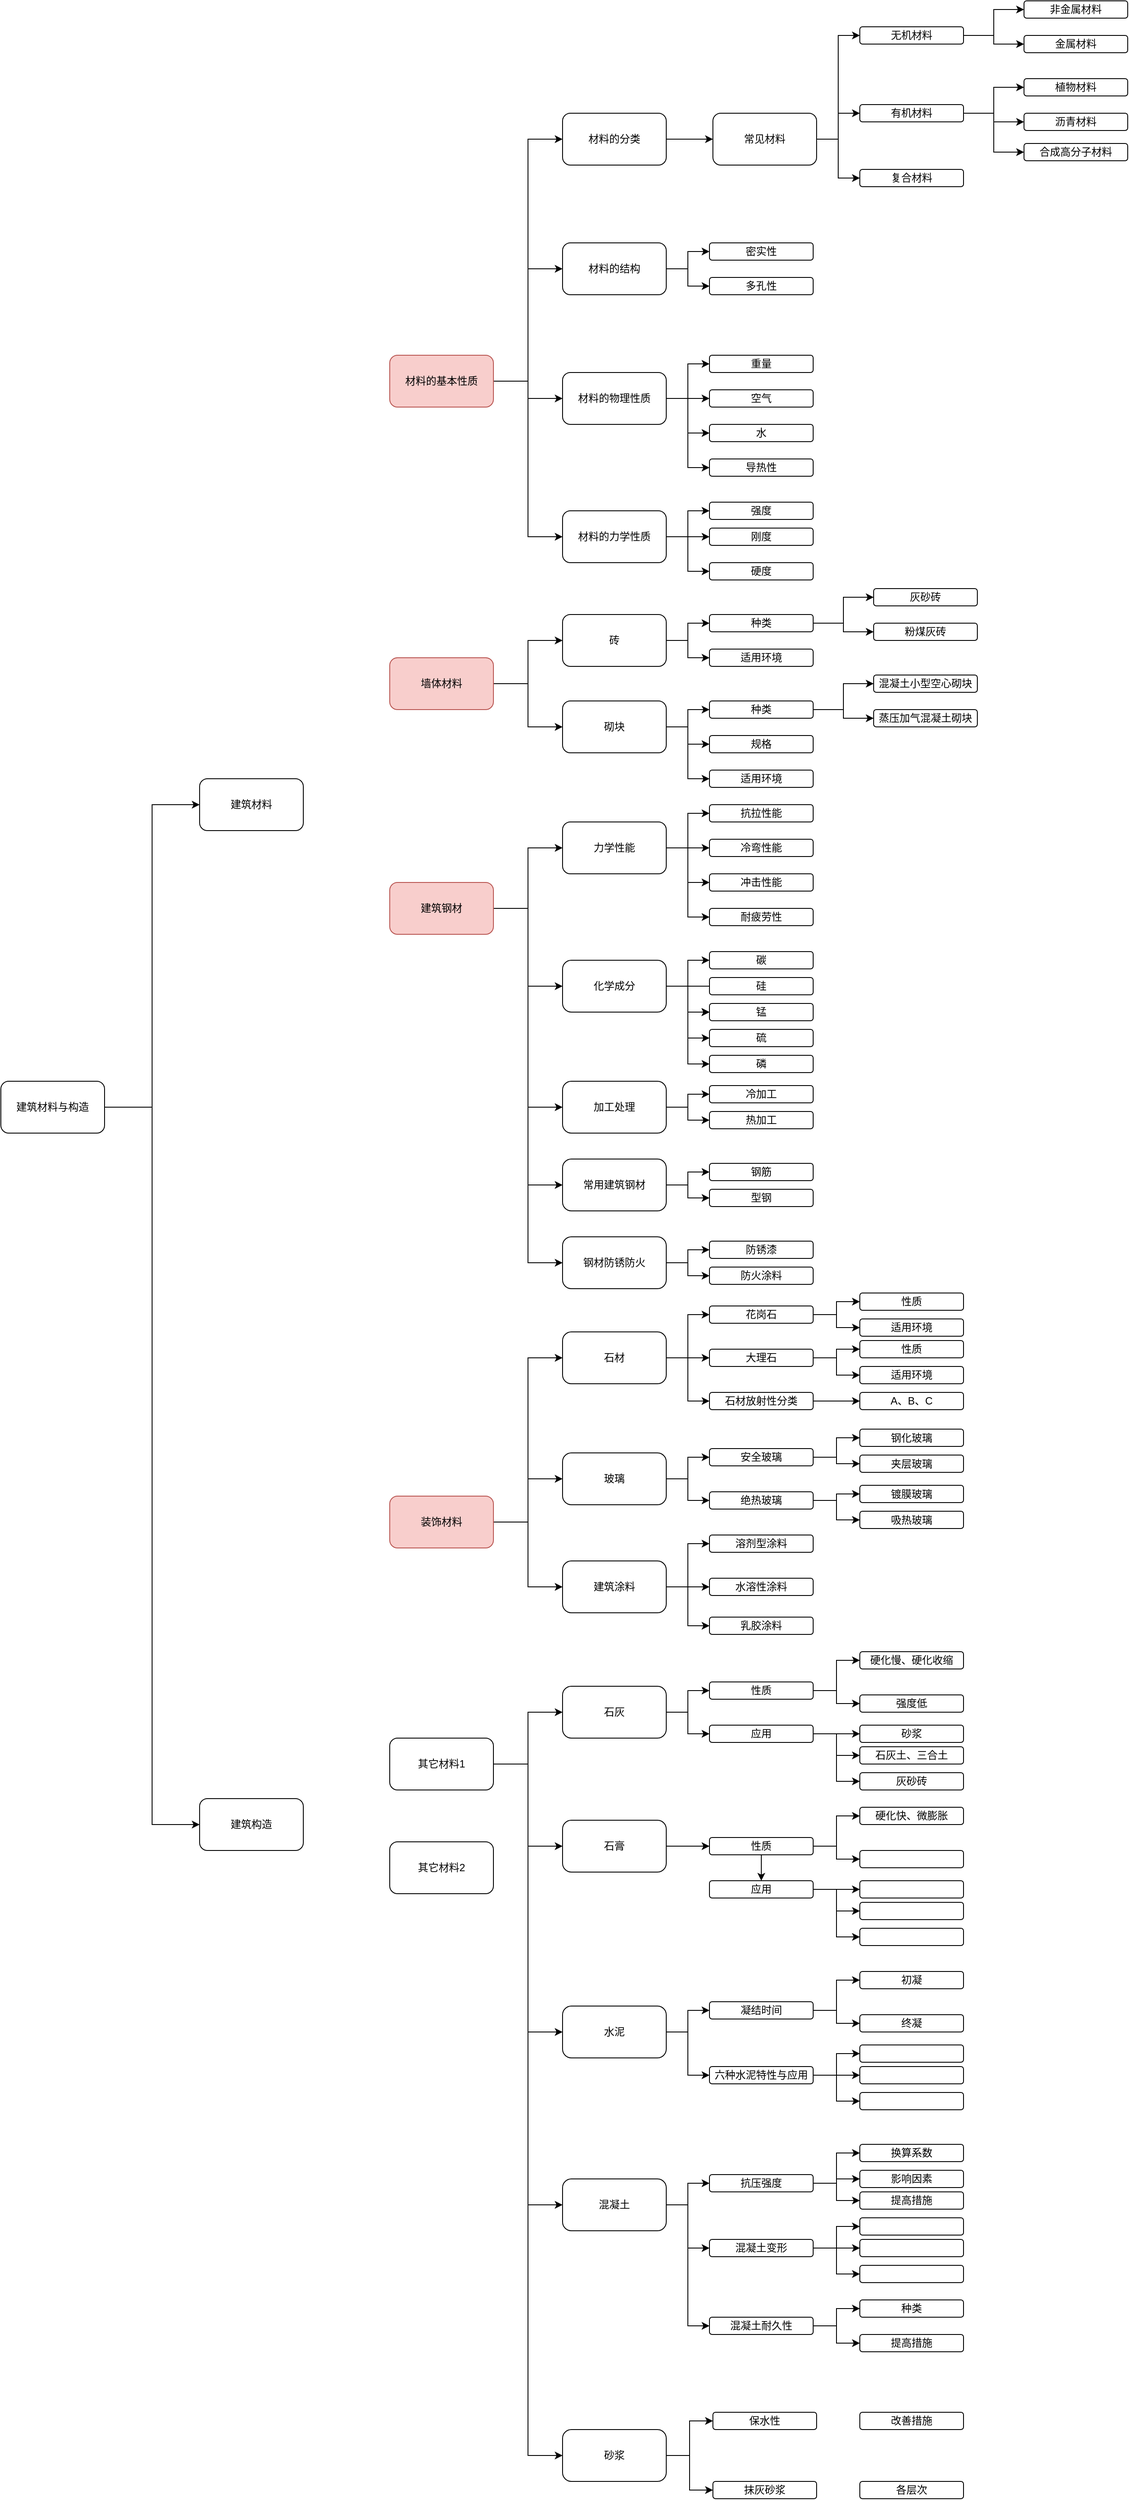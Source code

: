 <mxfile version="14.9.8" type="github">
  <diagram id="EYx7yRkDoNkbsDe8O6uX" name="Page-1">
    <mxGraphModel dx="1185" dy="1831" grid="1" gridSize="10" guides="1" tooltips="1" connect="1" arrows="1" fold="1" page="1" pageScale="1" pageWidth="827" pageHeight="1169" math="0" shadow="0">
      <root>
        <mxCell id="0" />
        <mxCell id="1" parent="0" />
        <mxCell id="9SA-EKRpE0z2929X97Th-5" style="edgeStyle=orthogonalEdgeStyle;rounded=0;orthogonalLoop=1;jettySize=auto;html=1;entryX=0;entryY=0.5;entryDx=0;entryDy=0;" edge="1" parent="1" source="9SA-EKRpE0z2929X97Th-1" target="9SA-EKRpE0z2929X97Th-3">
          <mxGeometry relative="1" as="geometry" />
        </mxCell>
        <mxCell id="9SA-EKRpE0z2929X97Th-6" style="edgeStyle=orthogonalEdgeStyle;rounded=0;orthogonalLoop=1;jettySize=auto;html=1;entryX=0;entryY=0.5;entryDx=0;entryDy=0;" edge="1" parent="1" source="9SA-EKRpE0z2929X97Th-1" target="9SA-EKRpE0z2929X97Th-4">
          <mxGeometry relative="1" as="geometry" />
        </mxCell>
        <mxCell id="9SA-EKRpE0z2929X97Th-1" value="建筑材料与构造" style="rounded=1;whiteSpace=wrap;html=1;" vertex="1" parent="1">
          <mxGeometry x="350" y="540" width="120" height="60" as="geometry" />
        </mxCell>
        <mxCell id="9SA-EKRpE0z2929X97Th-3" value="建筑材料" style="rounded=1;whiteSpace=wrap;html=1;" vertex="1" parent="1">
          <mxGeometry x="580" y="190" width="120" height="60" as="geometry" />
        </mxCell>
        <mxCell id="9SA-EKRpE0z2929X97Th-4" value="建筑构造" style="rounded=1;whiteSpace=wrap;html=1;" vertex="1" parent="1">
          <mxGeometry x="580" y="1370" width="120" height="60" as="geometry" />
        </mxCell>
        <mxCell id="9SA-EKRpE0z2929X97Th-23" style="edgeStyle=orthogonalEdgeStyle;rounded=0;orthogonalLoop=1;jettySize=auto;html=1;entryX=0;entryY=0.5;entryDx=0;entryDy=0;" edge="1" parent="1" source="9SA-EKRpE0z2929X97Th-13" target="9SA-EKRpE0z2929X97Th-19">
          <mxGeometry relative="1" as="geometry" />
        </mxCell>
        <mxCell id="9SA-EKRpE0z2929X97Th-24" style="edgeStyle=orthogonalEdgeStyle;rounded=0;orthogonalLoop=1;jettySize=auto;html=1;entryX=0;entryY=0.5;entryDx=0;entryDy=0;exitX=1;exitY=0.5;exitDx=0;exitDy=0;" edge="1" parent="1" source="9SA-EKRpE0z2929X97Th-13" target="9SA-EKRpE0z2929X97Th-20">
          <mxGeometry relative="1" as="geometry">
            <mxPoint x="920" y="-310" as="sourcePoint" />
          </mxGeometry>
        </mxCell>
        <mxCell id="9SA-EKRpE0z2929X97Th-25" style="edgeStyle=orthogonalEdgeStyle;rounded=0;orthogonalLoop=1;jettySize=auto;html=1;entryX=0;entryY=0.5;entryDx=0;entryDy=0;exitX=1;exitY=0.5;exitDx=0;exitDy=0;" edge="1" parent="1" source="9SA-EKRpE0z2929X97Th-13" target="9SA-EKRpE0z2929X97Th-21">
          <mxGeometry relative="1" as="geometry">
            <mxPoint x="920" y="-310" as="sourcePoint" />
          </mxGeometry>
        </mxCell>
        <mxCell id="9SA-EKRpE0z2929X97Th-26" style="edgeStyle=orthogonalEdgeStyle;rounded=0;orthogonalLoop=1;jettySize=auto;html=1;entryX=0;entryY=0.5;entryDx=0;entryDy=0;exitX=1;exitY=0.5;exitDx=0;exitDy=0;" edge="1" parent="1" source="9SA-EKRpE0z2929X97Th-13" target="9SA-EKRpE0z2929X97Th-22">
          <mxGeometry relative="1" as="geometry">
            <mxPoint x="920" y="-310" as="sourcePoint" />
          </mxGeometry>
        </mxCell>
        <mxCell id="9SA-EKRpE0z2929X97Th-13" value="材料的基本性质" style="rounded=1;whiteSpace=wrap;html=1;fillColor=#f8cecc;strokeColor=#b85450;" vertex="1" parent="1">
          <mxGeometry x="800" y="-300" width="120" height="60" as="geometry" />
        </mxCell>
        <mxCell id="9SA-EKRpE0z2929X97Th-66" style="edgeStyle=orthogonalEdgeStyle;rounded=0;orthogonalLoop=1;jettySize=auto;html=1;" edge="1" parent="1" source="9SA-EKRpE0z2929X97Th-14" target="9SA-EKRpE0z2929X97Th-65">
          <mxGeometry relative="1" as="geometry" />
        </mxCell>
        <mxCell id="9SA-EKRpE0z2929X97Th-68" style="edgeStyle=orthogonalEdgeStyle;rounded=0;orthogonalLoop=1;jettySize=auto;html=1;" edge="1" parent="1" source="9SA-EKRpE0z2929X97Th-14" target="9SA-EKRpE0z2929X97Th-67">
          <mxGeometry relative="1" as="geometry" />
        </mxCell>
        <mxCell id="9SA-EKRpE0z2929X97Th-14" value="墙体材料" style="rounded=1;whiteSpace=wrap;html=1;fillColor=#f8cecc;strokeColor=#b85450;" vertex="1" parent="1">
          <mxGeometry x="800" y="50" width="120" height="60" as="geometry" />
        </mxCell>
        <mxCell id="9SA-EKRpE0z2929X97Th-122" style="edgeStyle=orthogonalEdgeStyle;rounded=0;orthogonalLoop=1;jettySize=auto;html=1;entryX=0;entryY=0.5;entryDx=0;entryDy=0;" edge="1" parent="1" source="9SA-EKRpE0z2929X97Th-15" target="9SA-EKRpE0z2929X97Th-87">
          <mxGeometry relative="1" as="geometry" />
        </mxCell>
        <mxCell id="9SA-EKRpE0z2929X97Th-123" style="edgeStyle=orthogonalEdgeStyle;rounded=0;orthogonalLoop=1;jettySize=auto;html=1;entryX=0;entryY=0.5;entryDx=0;entryDy=0;" edge="1" parent="1" source="9SA-EKRpE0z2929X97Th-15" target="9SA-EKRpE0z2929X97Th-96">
          <mxGeometry relative="1" as="geometry" />
        </mxCell>
        <mxCell id="9SA-EKRpE0z2929X97Th-124" style="edgeStyle=orthogonalEdgeStyle;rounded=0;orthogonalLoop=1;jettySize=auto;html=1;entryX=0;entryY=0.5;entryDx=0;entryDy=0;" edge="1" parent="1" source="9SA-EKRpE0z2929X97Th-15" target="9SA-EKRpE0z2929X97Th-112">
          <mxGeometry relative="1" as="geometry" />
        </mxCell>
        <mxCell id="9SA-EKRpE0z2929X97Th-125" style="edgeStyle=orthogonalEdgeStyle;rounded=0;orthogonalLoop=1;jettySize=auto;html=1;entryX=0;entryY=0.5;entryDx=0;entryDy=0;" edge="1" parent="1" source="9SA-EKRpE0z2929X97Th-15" target="9SA-EKRpE0z2929X97Th-117">
          <mxGeometry relative="1" as="geometry" />
        </mxCell>
        <mxCell id="9SA-EKRpE0z2929X97Th-131" style="edgeStyle=orthogonalEdgeStyle;rounded=0;orthogonalLoop=1;jettySize=auto;html=1;entryX=0;entryY=0.5;entryDx=0;entryDy=0;" edge="1" parent="1" source="9SA-EKRpE0z2929X97Th-15" target="9SA-EKRpE0z2929X97Th-128">
          <mxGeometry relative="1" as="geometry" />
        </mxCell>
        <mxCell id="9SA-EKRpE0z2929X97Th-15" value="建筑钢材" style="rounded=1;whiteSpace=wrap;html=1;fillColor=#f8cecc;strokeColor=#b85450;" vertex="1" parent="1">
          <mxGeometry x="800" y="310" width="120" height="60" as="geometry" />
        </mxCell>
        <mxCell id="9SA-EKRpE0z2929X97Th-151" style="edgeStyle=orthogonalEdgeStyle;rounded=0;orthogonalLoop=1;jettySize=auto;html=1;entryX=0;entryY=0.5;entryDx=0;entryDy=0;" edge="1" parent="1" source="9SA-EKRpE0z2929X97Th-16" target="9SA-EKRpE0z2929X97Th-132">
          <mxGeometry relative="1" as="geometry" />
        </mxCell>
        <mxCell id="9SA-EKRpE0z2929X97Th-165" style="edgeStyle=orthogonalEdgeStyle;rounded=0;orthogonalLoop=1;jettySize=auto;html=1;entryX=0;entryY=0.5;entryDx=0;entryDy=0;" edge="1" parent="1" source="9SA-EKRpE0z2929X97Th-16" target="9SA-EKRpE0z2929X97Th-133">
          <mxGeometry relative="1" as="geometry" />
        </mxCell>
        <mxCell id="9SA-EKRpE0z2929X97Th-170" style="edgeStyle=orthogonalEdgeStyle;rounded=0;orthogonalLoop=1;jettySize=auto;html=1;entryX=0;entryY=0.5;entryDx=0;entryDy=0;" edge="1" parent="1" source="9SA-EKRpE0z2929X97Th-16" target="9SA-EKRpE0z2929X97Th-166">
          <mxGeometry relative="1" as="geometry" />
        </mxCell>
        <mxCell id="9SA-EKRpE0z2929X97Th-16" value="装饰材料" style="rounded=1;whiteSpace=wrap;html=1;fillColor=#f8cecc;strokeColor=#b85450;" vertex="1" parent="1">
          <mxGeometry x="800" y="1020" width="120" height="60" as="geometry" />
        </mxCell>
        <mxCell id="9SA-EKRpE0z2929X97Th-246" value="" style="edgeStyle=orthogonalEdgeStyle;rounded=0;orthogonalLoop=1;jettySize=auto;html=1;" edge="1" parent="1" source="9SA-EKRpE0z2929X97Th-17" target="9SA-EKRpE0z2929X97Th-174">
          <mxGeometry relative="1" as="geometry" />
        </mxCell>
        <mxCell id="9SA-EKRpE0z2929X97Th-247" value="" style="edgeStyle=orthogonalEdgeStyle;rounded=0;orthogonalLoop=1;jettySize=auto;html=1;entryX=0;entryY=0.5;entryDx=0;entryDy=0;" edge="1" parent="1" source="9SA-EKRpE0z2929X97Th-17" target="9SA-EKRpE0z2929X97Th-175">
          <mxGeometry relative="1" as="geometry" />
        </mxCell>
        <mxCell id="9SA-EKRpE0z2929X97Th-248" style="edgeStyle=orthogonalEdgeStyle;rounded=0;orthogonalLoop=1;jettySize=auto;html=1;entryX=0;entryY=0.5;entryDx=0;entryDy=0;" edge="1" parent="1" source="9SA-EKRpE0z2929X97Th-17" target="9SA-EKRpE0z2929X97Th-208">
          <mxGeometry relative="1" as="geometry" />
        </mxCell>
        <mxCell id="9SA-EKRpE0z2929X97Th-249" style="edgeStyle=orthogonalEdgeStyle;rounded=0;orthogonalLoop=1;jettySize=auto;html=1;entryX=0;entryY=0.5;entryDx=0;entryDy=0;" edge="1" parent="1" source="9SA-EKRpE0z2929X97Th-17" target="9SA-EKRpE0z2929X97Th-223">
          <mxGeometry relative="1" as="geometry" />
        </mxCell>
        <mxCell id="9SA-EKRpE0z2929X97Th-257" style="edgeStyle=orthogonalEdgeStyle;rounded=0;orthogonalLoop=1;jettySize=auto;html=1;entryX=0;entryY=0.5;entryDx=0;entryDy=0;" edge="1" parent="1" source="9SA-EKRpE0z2929X97Th-17" target="9SA-EKRpE0z2929X97Th-250">
          <mxGeometry relative="1" as="geometry" />
        </mxCell>
        <mxCell id="9SA-EKRpE0z2929X97Th-17" value="其它材料1" style="rounded=1;whiteSpace=wrap;html=1;" vertex="1" parent="1">
          <mxGeometry x="800" y="1300" width="120" height="60" as="geometry" />
        </mxCell>
        <mxCell id="9SA-EKRpE0z2929X97Th-18" value="其它材料2" style="rounded=1;whiteSpace=wrap;html=1;" vertex="1" parent="1">
          <mxGeometry x="800" y="1420" width="120" height="60" as="geometry" />
        </mxCell>
        <mxCell id="9SA-EKRpE0z2929X97Th-28" style="edgeStyle=orthogonalEdgeStyle;rounded=0;orthogonalLoop=1;jettySize=auto;html=1;" edge="1" parent="1" source="9SA-EKRpE0z2929X97Th-19" target="9SA-EKRpE0z2929X97Th-27">
          <mxGeometry relative="1" as="geometry" />
        </mxCell>
        <mxCell id="9SA-EKRpE0z2929X97Th-19" value="材料的分类" style="rounded=1;whiteSpace=wrap;html=1;" vertex="1" parent="1">
          <mxGeometry x="1000" y="-580" width="120" height="60" as="geometry" />
        </mxCell>
        <mxCell id="9SA-EKRpE0z2929X97Th-31" style="edgeStyle=orthogonalEdgeStyle;rounded=0;orthogonalLoop=1;jettySize=auto;html=1;entryX=0;entryY=0.5;entryDx=0;entryDy=0;" edge="1" parent="1" source="9SA-EKRpE0z2929X97Th-20" target="9SA-EKRpE0z2929X97Th-29">
          <mxGeometry relative="1" as="geometry" />
        </mxCell>
        <mxCell id="9SA-EKRpE0z2929X97Th-32" style="edgeStyle=orthogonalEdgeStyle;rounded=0;orthogonalLoop=1;jettySize=auto;html=1;entryX=0;entryY=0.5;entryDx=0;entryDy=0;" edge="1" parent="1" source="9SA-EKRpE0z2929X97Th-20" target="9SA-EKRpE0z2929X97Th-30">
          <mxGeometry relative="1" as="geometry" />
        </mxCell>
        <mxCell id="9SA-EKRpE0z2929X97Th-20" value="材料的结构" style="rounded=1;whiteSpace=wrap;html=1;" vertex="1" parent="1">
          <mxGeometry x="1000" y="-430" width="120" height="60" as="geometry" />
        </mxCell>
        <mxCell id="9SA-EKRpE0z2929X97Th-37" style="edgeStyle=orthogonalEdgeStyle;rounded=0;orthogonalLoop=1;jettySize=auto;html=1;entryX=0;entryY=0.5;entryDx=0;entryDy=0;" edge="1" parent="1" source="9SA-EKRpE0z2929X97Th-21" target="9SA-EKRpE0z2929X97Th-33">
          <mxGeometry relative="1" as="geometry" />
        </mxCell>
        <mxCell id="9SA-EKRpE0z2929X97Th-38" style="edgeStyle=orthogonalEdgeStyle;rounded=0;orthogonalLoop=1;jettySize=auto;html=1;entryX=0;entryY=0.5;entryDx=0;entryDy=0;" edge="1" parent="1" source="9SA-EKRpE0z2929X97Th-21" target="9SA-EKRpE0z2929X97Th-34">
          <mxGeometry relative="1" as="geometry" />
        </mxCell>
        <mxCell id="9SA-EKRpE0z2929X97Th-39" style="edgeStyle=orthogonalEdgeStyle;rounded=0;orthogonalLoop=1;jettySize=auto;html=1;entryX=0;entryY=0.5;entryDx=0;entryDy=0;" edge="1" parent="1" source="9SA-EKRpE0z2929X97Th-21" target="9SA-EKRpE0z2929X97Th-35">
          <mxGeometry relative="1" as="geometry" />
        </mxCell>
        <mxCell id="9SA-EKRpE0z2929X97Th-40" style="edgeStyle=orthogonalEdgeStyle;rounded=0;orthogonalLoop=1;jettySize=auto;html=1;entryX=0;entryY=0.5;entryDx=0;entryDy=0;" edge="1" parent="1" source="9SA-EKRpE0z2929X97Th-21" target="9SA-EKRpE0z2929X97Th-36">
          <mxGeometry relative="1" as="geometry" />
        </mxCell>
        <mxCell id="9SA-EKRpE0z2929X97Th-21" value="材料的物理性质" style="rounded=1;whiteSpace=wrap;html=1;" vertex="1" parent="1">
          <mxGeometry x="1000" y="-280" width="120" height="60" as="geometry" />
        </mxCell>
        <mxCell id="9SA-EKRpE0z2929X97Th-44" style="edgeStyle=orthogonalEdgeStyle;rounded=0;orthogonalLoop=1;jettySize=auto;html=1;entryX=0;entryY=0.5;entryDx=0;entryDy=0;" edge="1" parent="1" source="9SA-EKRpE0z2929X97Th-22" target="9SA-EKRpE0z2929X97Th-41">
          <mxGeometry relative="1" as="geometry" />
        </mxCell>
        <mxCell id="9SA-EKRpE0z2929X97Th-45" style="edgeStyle=orthogonalEdgeStyle;rounded=0;orthogonalLoop=1;jettySize=auto;html=1;" edge="1" parent="1" source="9SA-EKRpE0z2929X97Th-22" target="9SA-EKRpE0z2929X97Th-42">
          <mxGeometry relative="1" as="geometry" />
        </mxCell>
        <mxCell id="9SA-EKRpE0z2929X97Th-46" style="edgeStyle=orthogonalEdgeStyle;rounded=0;orthogonalLoop=1;jettySize=auto;html=1;" edge="1" parent="1" source="9SA-EKRpE0z2929X97Th-22" target="9SA-EKRpE0z2929X97Th-43">
          <mxGeometry relative="1" as="geometry" />
        </mxCell>
        <mxCell id="9SA-EKRpE0z2929X97Th-22" value="材料的力学性质" style="rounded=1;whiteSpace=wrap;html=1;" vertex="1" parent="1">
          <mxGeometry x="1000" y="-120" width="120" height="60" as="geometry" />
        </mxCell>
        <mxCell id="9SA-EKRpE0z2929X97Th-50" style="edgeStyle=orthogonalEdgeStyle;rounded=0;orthogonalLoop=1;jettySize=auto;html=1;entryX=0;entryY=0.5;entryDx=0;entryDy=0;" edge="1" parent="1" source="9SA-EKRpE0z2929X97Th-27" target="9SA-EKRpE0z2929X97Th-47">
          <mxGeometry relative="1" as="geometry" />
        </mxCell>
        <mxCell id="9SA-EKRpE0z2929X97Th-51" style="edgeStyle=orthogonalEdgeStyle;rounded=0;orthogonalLoop=1;jettySize=auto;html=1;" edge="1" parent="1" source="9SA-EKRpE0z2929X97Th-27" target="9SA-EKRpE0z2929X97Th-48">
          <mxGeometry relative="1" as="geometry" />
        </mxCell>
        <mxCell id="9SA-EKRpE0z2929X97Th-52" style="edgeStyle=orthogonalEdgeStyle;rounded=0;orthogonalLoop=1;jettySize=auto;html=1;entryX=0;entryY=0.5;entryDx=0;entryDy=0;" edge="1" parent="1" source="9SA-EKRpE0z2929X97Th-27" target="9SA-EKRpE0z2929X97Th-49">
          <mxGeometry relative="1" as="geometry" />
        </mxCell>
        <mxCell id="9SA-EKRpE0z2929X97Th-27" value="常见材料" style="rounded=1;whiteSpace=wrap;html=1;" vertex="1" parent="1">
          <mxGeometry x="1174" y="-580" width="120" height="60" as="geometry" />
        </mxCell>
        <mxCell id="9SA-EKRpE0z2929X97Th-29" value="密实性" style="rounded=1;whiteSpace=wrap;html=1;" vertex="1" parent="1">
          <mxGeometry x="1170" y="-430" width="120" height="20" as="geometry" />
        </mxCell>
        <mxCell id="9SA-EKRpE0z2929X97Th-30" value="多孔性" style="rounded=1;whiteSpace=wrap;html=1;" vertex="1" parent="1">
          <mxGeometry x="1170" y="-390" width="120" height="20" as="geometry" />
        </mxCell>
        <mxCell id="9SA-EKRpE0z2929X97Th-33" value="重量" style="rounded=1;whiteSpace=wrap;html=1;" vertex="1" parent="1">
          <mxGeometry x="1170" y="-300" width="120" height="20" as="geometry" />
        </mxCell>
        <mxCell id="9SA-EKRpE0z2929X97Th-34" value="空气" style="rounded=1;whiteSpace=wrap;html=1;" vertex="1" parent="1">
          <mxGeometry x="1170" y="-260" width="120" height="20" as="geometry" />
        </mxCell>
        <mxCell id="9SA-EKRpE0z2929X97Th-35" value="水" style="rounded=1;whiteSpace=wrap;html=1;" vertex="1" parent="1">
          <mxGeometry x="1170" y="-220" width="120" height="20" as="geometry" />
        </mxCell>
        <mxCell id="9SA-EKRpE0z2929X97Th-36" value="导热性" style="rounded=1;whiteSpace=wrap;html=1;" vertex="1" parent="1">
          <mxGeometry x="1170" y="-180" width="120" height="20" as="geometry" />
        </mxCell>
        <mxCell id="9SA-EKRpE0z2929X97Th-41" value="强度" style="rounded=1;whiteSpace=wrap;html=1;" vertex="1" parent="1">
          <mxGeometry x="1170" y="-130" width="120" height="20" as="geometry" />
        </mxCell>
        <mxCell id="9SA-EKRpE0z2929X97Th-42" value="刚度" style="rounded=1;whiteSpace=wrap;html=1;" vertex="1" parent="1">
          <mxGeometry x="1170" y="-100" width="120" height="20" as="geometry" />
        </mxCell>
        <mxCell id="9SA-EKRpE0z2929X97Th-43" value="硬度" style="rounded=1;whiteSpace=wrap;html=1;" vertex="1" parent="1">
          <mxGeometry x="1170" y="-60" width="120" height="20" as="geometry" />
        </mxCell>
        <mxCell id="9SA-EKRpE0z2929X97Th-60" style="edgeStyle=orthogonalEdgeStyle;rounded=0;orthogonalLoop=1;jettySize=auto;html=1;entryX=0;entryY=0.5;entryDx=0;entryDy=0;" edge="1" parent="1" source="9SA-EKRpE0z2929X97Th-47" target="9SA-EKRpE0z2929X97Th-53">
          <mxGeometry relative="1" as="geometry" />
        </mxCell>
        <mxCell id="9SA-EKRpE0z2929X97Th-61" style="edgeStyle=orthogonalEdgeStyle;rounded=0;orthogonalLoop=1;jettySize=auto;html=1;" edge="1" parent="1" source="9SA-EKRpE0z2929X97Th-47" target="9SA-EKRpE0z2929X97Th-54">
          <mxGeometry relative="1" as="geometry" />
        </mxCell>
        <mxCell id="9SA-EKRpE0z2929X97Th-47" value="无机材料" style="rounded=1;whiteSpace=wrap;html=1;" vertex="1" parent="1">
          <mxGeometry x="1344" y="-680" width="120" height="20" as="geometry" />
        </mxCell>
        <mxCell id="9SA-EKRpE0z2929X97Th-62" style="edgeStyle=orthogonalEdgeStyle;rounded=0;orthogonalLoop=1;jettySize=auto;html=1;entryX=0;entryY=0.5;entryDx=0;entryDy=0;" edge="1" parent="1" source="9SA-EKRpE0z2929X97Th-48" target="9SA-EKRpE0z2929X97Th-56">
          <mxGeometry relative="1" as="geometry" />
        </mxCell>
        <mxCell id="9SA-EKRpE0z2929X97Th-63" style="edgeStyle=orthogonalEdgeStyle;rounded=0;orthogonalLoop=1;jettySize=auto;html=1;" edge="1" parent="1" source="9SA-EKRpE0z2929X97Th-48" target="9SA-EKRpE0z2929X97Th-57">
          <mxGeometry relative="1" as="geometry" />
        </mxCell>
        <mxCell id="9SA-EKRpE0z2929X97Th-64" style="edgeStyle=orthogonalEdgeStyle;rounded=0;orthogonalLoop=1;jettySize=auto;html=1;entryX=0;entryY=0.5;entryDx=0;entryDy=0;" edge="1" parent="1" source="9SA-EKRpE0z2929X97Th-48" target="9SA-EKRpE0z2929X97Th-58">
          <mxGeometry relative="1" as="geometry" />
        </mxCell>
        <mxCell id="9SA-EKRpE0z2929X97Th-48" value="有机材料" style="rounded=1;whiteSpace=wrap;html=1;" vertex="1" parent="1">
          <mxGeometry x="1344" y="-590" width="120" height="20" as="geometry" />
        </mxCell>
        <mxCell id="9SA-EKRpE0z2929X97Th-49" value="复合材料" style="rounded=1;whiteSpace=wrap;html=1;" vertex="1" parent="1">
          <mxGeometry x="1344" y="-515" width="120" height="20" as="geometry" />
        </mxCell>
        <mxCell id="9SA-EKRpE0z2929X97Th-53" value="非金属材料" style="rounded=1;whiteSpace=wrap;html=1;" vertex="1" parent="1">
          <mxGeometry x="1534" y="-710" width="120" height="20" as="geometry" />
        </mxCell>
        <mxCell id="9SA-EKRpE0z2929X97Th-54" value="金属材料" style="rounded=1;whiteSpace=wrap;html=1;" vertex="1" parent="1">
          <mxGeometry x="1534" y="-670" width="120" height="20" as="geometry" />
        </mxCell>
        <mxCell id="9SA-EKRpE0z2929X97Th-56" value="植物材料" style="rounded=1;whiteSpace=wrap;html=1;" vertex="1" parent="1">
          <mxGeometry x="1534" y="-620" width="120" height="20" as="geometry" />
        </mxCell>
        <mxCell id="9SA-EKRpE0z2929X97Th-57" value="沥青材料" style="rounded=1;whiteSpace=wrap;html=1;" vertex="1" parent="1">
          <mxGeometry x="1534" y="-580" width="120" height="20" as="geometry" />
        </mxCell>
        <mxCell id="9SA-EKRpE0z2929X97Th-58" value="合成高分子材料" style="rounded=1;whiteSpace=wrap;html=1;" vertex="1" parent="1">
          <mxGeometry x="1534" y="-545" width="120" height="20" as="geometry" />
        </mxCell>
        <mxCell id="9SA-EKRpE0z2929X97Th-71" style="edgeStyle=orthogonalEdgeStyle;rounded=0;orthogonalLoop=1;jettySize=auto;html=1;entryX=0;entryY=0.5;entryDx=0;entryDy=0;" edge="1" parent="1" source="9SA-EKRpE0z2929X97Th-65" target="9SA-EKRpE0z2929X97Th-69">
          <mxGeometry relative="1" as="geometry" />
        </mxCell>
        <mxCell id="9SA-EKRpE0z2929X97Th-72" style="edgeStyle=orthogonalEdgeStyle;rounded=0;orthogonalLoop=1;jettySize=auto;html=1;" edge="1" parent="1" source="9SA-EKRpE0z2929X97Th-65" target="9SA-EKRpE0z2929X97Th-70">
          <mxGeometry relative="1" as="geometry" />
        </mxCell>
        <mxCell id="9SA-EKRpE0z2929X97Th-65" value="砖" style="rounded=1;whiteSpace=wrap;html=1;" vertex="1" parent="1">
          <mxGeometry x="1000" width="120" height="60" as="geometry" />
        </mxCell>
        <mxCell id="9SA-EKRpE0z2929X97Th-78" style="edgeStyle=orthogonalEdgeStyle;rounded=0;orthogonalLoop=1;jettySize=auto;html=1;entryX=0;entryY=0.5;entryDx=0;entryDy=0;" edge="1" parent="1" source="9SA-EKRpE0z2929X97Th-67" target="9SA-EKRpE0z2929X97Th-77">
          <mxGeometry relative="1" as="geometry" />
        </mxCell>
        <mxCell id="9SA-EKRpE0z2929X97Th-81" style="edgeStyle=orthogonalEdgeStyle;rounded=0;orthogonalLoop=1;jettySize=auto;html=1;" edge="1" parent="1" source="9SA-EKRpE0z2929X97Th-67" target="9SA-EKRpE0z2929X97Th-79">
          <mxGeometry relative="1" as="geometry" />
        </mxCell>
        <mxCell id="9SA-EKRpE0z2929X97Th-82" style="edgeStyle=orthogonalEdgeStyle;rounded=0;orthogonalLoop=1;jettySize=auto;html=1;entryX=0;entryY=0.5;entryDx=0;entryDy=0;" edge="1" parent="1" source="9SA-EKRpE0z2929X97Th-67" target="9SA-EKRpE0z2929X97Th-80">
          <mxGeometry relative="1" as="geometry" />
        </mxCell>
        <mxCell id="9SA-EKRpE0z2929X97Th-67" value="砌块" style="rounded=1;whiteSpace=wrap;html=1;" vertex="1" parent="1">
          <mxGeometry x="1000" y="100" width="120" height="60" as="geometry" />
        </mxCell>
        <mxCell id="9SA-EKRpE0z2929X97Th-74" style="edgeStyle=orthogonalEdgeStyle;rounded=0;orthogonalLoop=1;jettySize=auto;html=1;entryX=0;entryY=0.5;entryDx=0;entryDy=0;" edge="1" parent="1" source="9SA-EKRpE0z2929X97Th-69" target="9SA-EKRpE0z2929X97Th-73">
          <mxGeometry relative="1" as="geometry" />
        </mxCell>
        <mxCell id="9SA-EKRpE0z2929X97Th-76" style="edgeStyle=orthogonalEdgeStyle;rounded=0;orthogonalLoop=1;jettySize=auto;html=1;entryX=0;entryY=0.5;entryDx=0;entryDy=0;" edge="1" parent="1" source="9SA-EKRpE0z2929X97Th-69" target="9SA-EKRpE0z2929X97Th-75">
          <mxGeometry relative="1" as="geometry" />
        </mxCell>
        <mxCell id="9SA-EKRpE0z2929X97Th-69" value="种类" style="rounded=1;whiteSpace=wrap;html=1;" vertex="1" parent="1">
          <mxGeometry x="1170" width="120" height="20" as="geometry" />
        </mxCell>
        <mxCell id="9SA-EKRpE0z2929X97Th-70" value="适用环境" style="rounded=1;whiteSpace=wrap;html=1;" vertex="1" parent="1">
          <mxGeometry x="1170" y="40" width="120" height="20" as="geometry" />
        </mxCell>
        <mxCell id="9SA-EKRpE0z2929X97Th-73" value="灰砂砖" style="rounded=1;whiteSpace=wrap;html=1;" vertex="1" parent="1">
          <mxGeometry x="1360" y="-30" width="120" height="20" as="geometry" />
        </mxCell>
        <mxCell id="9SA-EKRpE0z2929X97Th-75" value="粉煤灰砖" style="rounded=1;whiteSpace=wrap;html=1;" vertex="1" parent="1">
          <mxGeometry x="1360" y="10" width="120" height="20" as="geometry" />
        </mxCell>
        <mxCell id="9SA-EKRpE0z2929X97Th-85" style="edgeStyle=orthogonalEdgeStyle;rounded=0;orthogonalLoop=1;jettySize=auto;html=1;entryX=0;entryY=0.5;entryDx=0;entryDy=0;" edge="1" parent="1" source="9SA-EKRpE0z2929X97Th-77" target="9SA-EKRpE0z2929X97Th-83">
          <mxGeometry relative="1" as="geometry" />
        </mxCell>
        <mxCell id="9SA-EKRpE0z2929X97Th-86" style="edgeStyle=orthogonalEdgeStyle;rounded=0;orthogonalLoop=1;jettySize=auto;html=1;" edge="1" parent="1" source="9SA-EKRpE0z2929X97Th-77" target="9SA-EKRpE0z2929X97Th-84">
          <mxGeometry relative="1" as="geometry" />
        </mxCell>
        <mxCell id="9SA-EKRpE0z2929X97Th-77" value="种类" style="rounded=1;whiteSpace=wrap;html=1;" vertex="1" parent="1">
          <mxGeometry x="1170" y="100" width="120" height="20" as="geometry" />
        </mxCell>
        <mxCell id="9SA-EKRpE0z2929X97Th-79" value="规格" style="rounded=1;whiteSpace=wrap;html=1;" vertex="1" parent="1">
          <mxGeometry x="1170" y="140" width="120" height="20" as="geometry" />
        </mxCell>
        <mxCell id="9SA-EKRpE0z2929X97Th-80" value="适用环境" style="rounded=1;whiteSpace=wrap;html=1;" vertex="1" parent="1">
          <mxGeometry x="1170" y="180" width="120" height="20" as="geometry" />
        </mxCell>
        <mxCell id="9SA-EKRpE0z2929X97Th-83" value="混凝土小型空心砌块" style="rounded=1;whiteSpace=wrap;html=1;" vertex="1" parent="1">
          <mxGeometry x="1360" y="70" width="120" height="20" as="geometry" />
        </mxCell>
        <mxCell id="9SA-EKRpE0z2929X97Th-84" value="蒸压加气混凝土砌块" style="rounded=1;whiteSpace=wrap;html=1;" vertex="1" parent="1">
          <mxGeometry x="1360" y="110" width="120" height="20" as="geometry" />
        </mxCell>
        <mxCell id="9SA-EKRpE0z2929X97Th-92" style="edgeStyle=orthogonalEdgeStyle;rounded=0;orthogonalLoop=1;jettySize=auto;html=1;" edge="1" parent="1" source="9SA-EKRpE0z2929X97Th-87" target="9SA-EKRpE0z2929X97Th-88">
          <mxGeometry relative="1" as="geometry" />
        </mxCell>
        <mxCell id="9SA-EKRpE0z2929X97Th-93" style="edgeStyle=orthogonalEdgeStyle;rounded=0;orthogonalLoop=1;jettySize=auto;html=1;entryX=0;entryY=0.5;entryDx=0;entryDy=0;" edge="1" parent="1" source="9SA-EKRpE0z2929X97Th-87" target="9SA-EKRpE0z2929X97Th-89">
          <mxGeometry relative="1" as="geometry" />
        </mxCell>
        <mxCell id="9SA-EKRpE0z2929X97Th-94" style="edgeStyle=orthogonalEdgeStyle;rounded=0;orthogonalLoop=1;jettySize=auto;html=1;entryX=0;entryY=0.5;entryDx=0;entryDy=0;" edge="1" parent="1" source="9SA-EKRpE0z2929X97Th-87" target="9SA-EKRpE0z2929X97Th-90">
          <mxGeometry relative="1" as="geometry" />
        </mxCell>
        <mxCell id="9SA-EKRpE0z2929X97Th-95" style="edgeStyle=orthogonalEdgeStyle;rounded=0;orthogonalLoop=1;jettySize=auto;html=1;entryX=0;entryY=0.5;entryDx=0;entryDy=0;" edge="1" parent="1" source="9SA-EKRpE0z2929X97Th-87" target="9SA-EKRpE0z2929X97Th-91">
          <mxGeometry relative="1" as="geometry" />
        </mxCell>
        <mxCell id="9SA-EKRpE0z2929X97Th-87" value="力学性能" style="rounded=1;whiteSpace=wrap;html=1;" vertex="1" parent="1">
          <mxGeometry x="1000" y="240" width="120" height="60" as="geometry" />
        </mxCell>
        <mxCell id="9SA-EKRpE0z2929X97Th-88" value="抗拉性能" style="rounded=1;whiteSpace=wrap;html=1;" vertex="1" parent="1">
          <mxGeometry x="1170" y="220" width="120" height="20" as="geometry" />
        </mxCell>
        <mxCell id="9SA-EKRpE0z2929X97Th-89" value="冷弯性能" style="rounded=1;whiteSpace=wrap;html=1;" vertex="1" parent="1">
          <mxGeometry x="1170" y="260" width="120" height="20" as="geometry" />
        </mxCell>
        <mxCell id="9SA-EKRpE0z2929X97Th-90" value="冲击性能" style="rounded=1;whiteSpace=wrap;html=1;" vertex="1" parent="1">
          <mxGeometry x="1170" y="300" width="120" height="20" as="geometry" />
        </mxCell>
        <mxCell id="9SA-EKRpE0z2929X97Th-91" value="耐疲劳性" style="rounded=1;whiteSpace=wrap;html=1;" vertex="1" parent="1">
          <mxGeometry x="1170" y="340" width="120" height="20" as="geometry" />
        </mxCell>
        <mxCell id="9SA-EKRpE0z2929X97Th-102" value="" style="edgeStyle=orthogonalEdgeStyle;rounded=0;orthogonalLoop=1;jettySize=auto;html=1;" edge="1" parent="1" source="9SA-EKRpE0z2929X97Th-96" target="9SA-EKRpE0z2929X97Th-99">
          <mxGeometry relative="1" as="geometry" />
        </mxCell>
        <mxCell id="9SA-EKRpE0z2929X97Th-103" style="edgeStyle=orthogonalEdgeStyle;rounded=0;orthogonalLoop=1;jettySize=auto;html=1;" edge="1" parent="1" source="9SA-EKRpE0z2929X97Th-96" target="9SA-EKRpE0z2929X97Th-97">
          <mxGeometry relative="1" as="geometry" />
        </mxCell>
        <mxCell id="9SA-EKRpE0z2929X97Th-105" value="" style="edgeStyle=orthogonalEdgeStyle;rounded=0;orthogonalLoop=1;jettySize=auto;html=1;" edge="1" parent="1" source="9SA-EKRpE0z2929X97Th-96">
          <mxGeometry relative="1" as="geometry">
            <mxPoint x="1200" y="430" as="targetPoint" />
          </mxGeometry>
        </mxCell>
        <mxCell id="9SA-EKRpE0z2929X97Th-106" value="" style="edgeStyle=orthogonalEdgeStyle;rounded=0;orthogonalLoop=1;jettySize=auto;html=1;" edge="1" parent="1" source="9SA-EKRpE0z2929X97Th-96" target="9SA-EKRpE0z2929X97Th-99">
          <mxGeometry relative="1" as="geometry" />
        </mxCell>
        <mxCell id="9SA-EKRpE0z2929X97Th-107" value="" style="edgeStyle=orthogonalEdgeStyle;rounded=0;orthogonalLoop=1;jettySize=auto;html=1;" edge="1" parent="1" source="9SA-EKRpE0z2929X97Th-96" target="9SA-EKRpE0z2929X97Th-99">
          <mxGeometry relative="1" as="geometry" />
        </mxCell>
        <mxCell id="9SA-EKRpE0z2929X97Th-109" value="" style="edgeStyle=orthogonalEdgeStyle;rounded=0;orthogonalLoop=1;jettySize=auto;html=1;" edge="1" parent="1" source="9SA-EKRpE0z2929X97Th-96">
          <mxGeometry relative="1" as="geometry">
            <mxPoint x="1200" y="430" as="targetPoint" />
          </mxGeometry>
        </mxCell>
        <mxCell id="9SA-EKRpE0z2929X97Th-110" style="edgeStyle=orthogonalEdgeStyle;rounded=0;orthogonalLoop=1;jettySize=auto;html=1;entryX=0;entryY=0.5;entryDx=0;entryDy=0;" edge="1" parent="1" source="9SA-EKRpE0z2929X97Th-96" target="9SA-EKRpE0z2929X97Th-100">
          <mxGeometry relative="1" as="geometry" />
        </mxCell>
        <mxCell id="9SA-EKRpE0z2929X97Th-111" style="edgeStyle=orthogonalEdgeStyle;rounded=0;orthogonalLoop=1;jettySize=auto;html=1;entryX=0;entryY=0.5;entryDx=0;entryDy=0;" edge="1" parent="1" source="9SA-EKRpE0z2929X97Th-96" target="9SA-EKRpE0z2929X97Th-101">
          <mxGeometry relative="1" as="geometry" />
        </mxCell>
        <mxCell id="9SA-EKRpE0z2929X97Th-96" value="化学成分" style="rounded=1;whiteSpace=wrap;html=1;arcSize=17;" vertex="1" parent="1">
          <mxGeometry x="1000" y="400" width="120" height="60" as="geometry" />
        </mxCell>
        <mxCell id="9SA-EKRpE0z2929X97Th-97" value="碳" style="rounded=1;whiteSpace=wrap;html=1;" vertex="1" parent="1">
          <mxGeometry x="1170" y="390" width="120" height="20" as="geometry" />
        </mxCell>
        <mxCell id="9SA-EKRpE0z2929X97Th-98" value="硅" style="rounded=1;whiteSpace=wrap;html=1;" vertex="1" parent="1">
          <mxGeometry x="1170" y="420" width="120" height="20" as="geometry" />
        </mxCell>
        <mxCell id="9SA-EKRpE0z2929X97Th-99" value="锰" style="rounded=1;whiteSpace=wrap;html=1;" vertex="1" parent="1">
          <mxGeometry x="1170" y="450" width="120" height="20" as="geometry" />
        </mxCell>
        <mxCell id="9SA-EKRpE0z2929X97Th-100" value="硫" style="rounded=1;whiteSpace=wrap;html=1;" vertex="1" parent="1">
          <mxGeometry x="1170" y="480" width="120" height="20" as="geometry" />
        </mxCell>
        <mxCell id="9SA-EKRpE0z2929X97Th-101" value="磷" style="rounded=1;whiteSpace=wrap;html=1;" vertex="1" parent="1">
          <mxGeometry x="1170" y="510" width="120" height="20" as="geometry" />
        </mxCell>
        <mxCell id="9SA-EKRpE0z2929X97Th-115" style="edgeStyle=orthogonalEdgeStyle;rounded=0;orthogonalLoop=1;jettySize=auto;html=1;" edge="1" parent="1" source="9SA-EKRpE0z2929X97Th-112" target="9SA-EKRpE0z2929X97Th-113">
          <mxGeometry relative="1" as="geometry" />
        </mxCell>
        <mxCell id="9SA-EKRpE0z2929X97Th-116" style="edgeStyle=orthogonalEdgeStyle;rounded=0;orthogonalLoop=1;jettySize=auto;html=1;" edge="1" parent="1" source="9SA-EKRpE0z2929X97Th-112" target="9SA-EKRpE0z2929X97Th-114">
          <mxGeometry relative="1" as="geometry" />
        </mxCell>
        <mxCell id="9SA-EKRpE0z2929X97Th-112" value="加工处理" style="rounded=1;whiteSpace=wrap;html=1;arcSize=17;" vertex="1" parent="1">
          <mxGeometry x="1000" y="540" width="120" height="60" as="geometry" />
        </mxCell>
        <mxCell id="9SA-EKRpE0z2929X97Th-113" value="冷加工" style="rounded=1;whiteSpace=wrap;html=1;" vertex="1" parent="1">
          <mxGeometry x="1170" y="545" width="120" height="20" as="geometry" />
        </mxCell>
        <mxCell id="9SA-EKRpE0z2929X97Th-114" value="热加工" style="rounded=1;whiteSpace=wrap;html=1;" vertex="1" parent="1">
          <mxGeometry x="1170" y="575" width="120" height="20" as="geometry" />
        </mxCell>
        <mxCell id="9SA-EKRpE0z2929X97Th-120" style="edgeStyle=orthogonalEdgeStyle;rounded=0;orthogonalLoop=1;jettySize=auto;html=1;" edge="1" parent="1" source="9SA-EKRpE0z2929X97Th-117" target="9SA-EKRpE0z2929X97Th-118">
          <mxGeometry relative="1" as="geometry" />
        </mxCell>
        <mxCell id="9SA-EKRpE0z2929X97Th-121" style="edgeStyle=orthogonalEdgeStyle;rounded=0;orthogonalLoop=1;jettySize=auto;html=1;" edge="1" parent="1" source="9SA-EKRpE0z2929X97Th-117" target="9SA-EKRpE0z2929X97Th-119">
          <mxGeometry relative="1" as="geometry" />
        </mxCell>
        <mxCell id="9SA-EKRpE0z2929X97Th-117" value="常用建筑钢材" style="rounded=1;whiteSpace=wrap;html=1;arcSize=17;" vertex="1" parent="1">
          <mxGeometry x="1000" y="630" width="120" height="60" as="geometry" />
        </mxCell>
        <mxCell id="9SA-EKRpE0z2929X97Th-118" value="钢筋" style="rounded=1;whiteSpace=wrap;html=1;" vertex="1" parent="1">
          <mxGeometry x="1170" y="635" width="120" height="20" as="geometry" />
        </mxCell>
        <mxCell id="9SA-EKRpE0z2929X97Th-119" value="型钢" style="rounded=1;whiteSpace=wrap;html=1;" vertex="1" parent="1">
          <mxGeometry x="1170" y="665" width="120" height="20" as="geometry" />
        </mxCell>
        <mxCell id="9SA-EKRpE0z2929X97Th-126" style="edgeStyle=orthogonalEdgeStyle;rounded=0;orthogonalLoop=1;jettySize=auto;html=1;" edge="1" parent="1" source="9SA-EKRpE0z2929X97Th-128" target="9SA-EKRpE0z2929X97Th-129">
          <mxGeometry relative="1" as="geometry" />
        </mxCell>
        <mxCell id="9SA-EKRpE0z2929X97Th-127" style="edgeStyle=orthogonalEdgeStyle;rounded=0;orthogonalLoop=1;jettySize=auto;html=1;" edge="1" parent="1" source="9SA-EKRpE0z2929X97Th-128" target="9SA-EKRpE0z2929X97Th-130">
          <mxGeometry relative="1" as="geometry" />
        </mxCell>
        <mxCell id="9SA-EKRpE0z2929X97Th-128" value="钢材防锈防火" style="rounded=1;whiteSpace=wrap;html=1;arcSize=17;" vertex="1" parent="1">
          <mxGeometry x="1000" y="720" width="120" height="60" as="geometry" />
        </mxCell>
        <mxCell id="9SA-EKRpE0z2929X97Th-129" value="防锈漆" style="rounded=1;whiteSpace=wrap;html=1;" vertex="1" parent="1">
          <mxGeometry x="1170" y="725" width="120" height="20" as="geometry" />
        </mxCell>
        <mxCell id="9SA-EKRpE0z2929X97Th-130" value="防火涂料" style="rounded=1;whiteSpace=wrap;html=1;" vertex="1" parent="1">
          <mxGeometry x="1170" y="755" width="120" height="20" as="geometry" />
        </mxCell>
        <mxCell id="9SA-EKRpE0z2929X97Th-146" style="edgeStyle=orthogonalEdgeStyle;rounded=0;orthogonalLoop=1;jettySize=auto;html=1;entryX=0;entryY=0.5;entryDx=0;entryDy=0;" edge="1" parent="1" source="9SA-EKRpE0z2929X97Th-132" target="9SA-EKRpE0z2929X97Th-134">
          <mxGeometry relative="1" as="geometry" />
        </mxCell>
        <mxCell id="9SA-EKRpE0z2929X97Th-147" style="edgeStyle=orthogonalEdgeStyle;rounded=0;orthogonalLoop=1;jettySize=auto;html=1;" edge="1" parent="1" source="9SA-EKRpE0z2929X97Th-132" target="9SA-EKRpE0z2929X97Th-135">
          <mxGeometry relative="1" as="geometry" />
        </mxCell>
        <mxCell id="9SA-EKRpE0z2929X97Th-148" style="edgeStyle=orthogonalEdgeStyle;rounded=0;orthogonalLoop=1;jettySize=auto;html=1;entryX=0;entryY=0.5;entryDx=0;entryDy=0;" edge="1" parent="1" source="9SA-EKRpE0z2929X97Th-132" target="9SA-EKRpE0z2929X97Th-136">
          <mxGeometry relative="1" as="geometry" />
        </mxCell>
        <mxCell id="9SA-EKRpE0z2929X97Th-132" value="石材" style="rounded=1;whiteSpace=wrap;html=1;arcSize=17;" vertex="1" parent="1">
          <mxGeometry x="1000" y="830" width="120" height="60" as="geometry" />
        </mxCell>
        <mxCell id="9SA-EKRpE0z2929X97Th-163" style="edgeStyle=orthogonalEdgeStyle;rounded=0;orthogonalLoop=1;jettySize=auto;html=1;entryX=0;entryY=0.5;entryDx=0;entryDy=0;" edge="1" parent="1" source="9SA-EKRpE0z2929X97Th-133" target="9SA-EKRpE0z2929X97Th-152">
          <mxGeometry relative="1" as="geometry" />
        </mxCell>
        <mxCell id="9SA-EKRpE0z2929X97Th-164" style="edgeStyle=orthogonalEdgeStyle;rounded=0;orthogonalLoop=1;jettySize=auto;html=1;" edge="1" parent="1" source="9SA-EKRpE0z2929X97Th-133" target="9SA-EKRpE0z2929X97Th-153">
          <mxGeometry relative="1" as="geometry" />
        </mxCell>
        <mxCell id="9SA-EKRpE0z2929X97Th-133" value="玻璃" style="rounded=1;whiteSpace=wrap;html=1;arcSize=17;" vertex="1" parent="1">
          <mxGeometry x="1000" y="970" width="120" height="60" as="geometry" />
        </mxCell>
        <mxCell id="9SA-EKRpE0z2929X97Th-142" style="edgeStyle=orthogonalEdgeStyle;rounded=0;orthogonalLoop=1;jettySize=auto;html=1;" edge="1" parent="1" source="9SA-EKRpE0z2929X97Th-134" target="9SA-EKRpE0z2929X97Th-138">
          <mxGeometry relative="1" as="geometry" />
        </mxCell>
        <mxCell id="9SA-EKRpE0z2929X97Th-143" style="edgeStyle=orthogonalEdgeStyle;rounded=0;orthogonalLoop=1;jettySize=auto;html=1;" edge="1" parent="1" source="9SA-EKRpE0z2929X97Th-134" target="9SA-EKRpE0z2929X97Th-139">
          <mxGeometry relative="1" as="geometry" />
        </mxCell>
        <mxCell id="9SA-EKRpE0z2929X97Th-134" value="花岗石" style="rounded=1;whiteSpace=wrap;html=1;" vertex="1" parent="1">
          <mxGeometry x="1170" y="800" width="120" height="20" as="geometry" />
        </mxCell>
        <mxCell id="9SA-EKRpE0z2929X97Th-144" style="edgeStyle=orthogonalEdgeStyle;rounded=0;orthogonalLoop=1;jettySize=auto;html=1;" edge="1" parent="1" source="9SA-EKRpE0z2929X97Th-135" target="9SA-EKRpE0z2929X97Th-140">
          <mxGeometry relative="1" as="geometry" />
        </mxCell>
        <mxCell id="9SA-EKRpE0z2929X97Th-145" style="edgeStyle=orthogonalEdgeStyle;rounded=0;orthogonalLoop=1;jettySize=auto;html=1;entryX=0;entryY=0.5;entryDx=0;entryDy=0;" edge="1" parent="1" source="9SA-EKRpE0z2929X97Th-135" target="9SA-EKRpE0z2929X97Th-141">
          <mxGeometry relative="1" as="geometry" />
        </mxCell>
        <mxCell id="9SA-EKRpE0z2929X97Th-135" value="大理石" style="rounded=1;whiteSpace=wrap;html=1;" vertex="1" parent="1">
          <mxGeometry x="1170" y="850" width="120" height="20" as="geometry" />
        </mxCell>
        <mxCell id="9SA-EKRpE0z2929X97Th-150" style="edgeStyle=orthogonalEdgeStyle;rounded=0;orthogonalLoop=1;jettySize=auto;html=1;" edge="1" parent="1" source="9SA-EKRpE0z2929X97Th-136" target="9SA-EKRpE0z2929X97Th-149">
          <mxGeometry relative="1" as="geometry" />
        </mxCell>
        <mxCell id="9SA-EKRpE0z2929X97Th-136" value="石材放射性分类" style="rounded=1;whiteSpace=wrap;html=1;" vertex="1" parent="1">
          <mxGeometry x="1170" y="900" width="120" height="20" as="geometry" />
        </mxCell>
        <mxCell id="9SA-EKRpE0z2929X97Th-138" value="性质" style="rounded=1;whiteSpace=wrap;html=1;" vertex="1" parent="1">
          <mxGeometry x="1344" y="785" width="120" height="20" as="geometry" />
        </mxCell>
        <mxCell id="9SA-EKRpE0z2929X97Th-139" value="适用环境" style="rounded=1;whiteSpace=wrap;html=1;" vertex="1" parent="1">
          <mxGeometry x="1344" y="815" width="120" height="20" as="geometry" />
        </mxCell>
        <mxCell id="9SA-EKRpE0z2929X97Th-140" value="性质" style="rounded=1;whiteSpace=wrap;html=1;" vertex="1" parent="1">
          <mxGeometry x="1344" y="840" width="120" height="20" as="geometry" />
        </mxCell>
        <mxCell id="9SA-EKRpE0z2929X97Th-141" value="适用环境" style="rounded=1;whiteSpace=wrap;html=1;" vertex="1" parent="1">
          <mxGeometry x="1344" y="870" width="120" height="20" as="geometry" />
        </mxCell>
        <mxCell id="9SA-EKRpE0z2929X97Th-149" value="A、B、C" style="rounded=1;whiteSpace=wrap;html=1;" vertex="1" parent="1">
          <mxGeometry x="1344" y="900" width="120" height="20" as="geometry" />
        </mxCell>
        <mxCell id="9SA-EKRpE0z2929X97Th-159" style="edgeStyle=orthogonalEdgeStyle;rounded=0;orthogonalLoop=1;jettySize=auto;html=1;entryX=0;entryY=0.5;entryDx=0;entryDy=0;" edge="1" parent="1" source="9SA-EKRpE0z2929X97Th-152" target="9SA-EKRpE0z2929X97Th-155">
          <mxGeometry relative="1" as="geometry" />
        </mxCell>
        <mxCell id="9SA-EKRpE0z2929X97Th-160" style="edgeStyle=orthogonalEdgeStyle;rounded=0;orthogonalLoop=1;jettySize=auto;html=1;" edge="1" parent="1" source="9SA-EKRpE0z2929X97Th-152" target="9SA-EKRpE0z2929X97Th-156">
          <mxGeometry relative="1" as="geometry" />
        </mxCell>
        <mxCell id="9SA-EKRpE0z2929X97Th-152" value="安全玻璃" style="rounded=1;whiteSpace=wrap;html=1;" vertex="1" parent="1">
          <mxGeometry x="1170" y="965" width="120" height="20" as="geometry" />
        </mxCell>
        <mxCell id="9SA-EKRpE0z2929X97Th-161" style="edgeStyle=orthogonalEdgeStyle;rounded=0;orthogonalLoop=1;jettySize=auto;html=1;" edge="1" parent="1" source="9SA-EKRpE0z2929X97Th-153" target="9SA-EKRpE0z2929X97Th-157">
          <mxGeometry relative="1" as="geometry" />
        </mxCell>
        <mxCell id="9SA-EKRpE0z2929X97Th-162" style="edgeStyle=orthogonalEdgeStyle;rounded=0;orthogonalLoop=1;jettySize=auto;html=1;entryX=0;entryY=0.5;entryDx=0;entryDy=0;" edge="1" parent="1" source="9SA-EKRpE0z2929X97Th-153" target="9SA-EKRpE0z2929X97Th-158">
          <mxGeometry relative="1" as="geometry" />
        </mxCell>
        <mxCell id="9SA-EKRpE0z2929X97Th-153" value="绝热玻璃" style="rounded=1;whiteSpace=wrap;html=1;" vertex="1" parent="1">
          <mxGeometry x="1170" y="1015" width="120" height="20" as="geometry" />
        </mxCell>
        <mxCell id="9SA-EKRpE0z2929X97Th-155" value="钢化玻璃" style="rounded=1;whiteSpace=wrap;html=1;" vertex="1" parent="1">
          <mxGeometry x="1344" y="942.5" width="120" height="20" as="geometry" />
        </mxCell>
        <mxCell id="9SA-EKRpE0z2929X97Th-156" value="夹层玻璃" style="rounded=1;whiteSpace=wrap;html=1;" vertex="1" parent="1">
          <mxGeometry x="1344" y="972.5" width="120" height="20" as="geometry" />
        </mxCell>
        <mxCell id="9SA-EKRpE0z2929X97Th-157" value="镀膜玻璃" style="rounded=1;whiteSpace=wrap;html=1;" vertex="1" parent="1">
          <mxGeometry x="1344" y="1007.5" width="120" height="20" as="geometry" />
        </mxCell>
        <mxCell id="9SA-EKRpE0z2929X97Th-158" value="吸热玻璃" style="rounded=1;whiteSpace=wrap;html=1;" vertex="1" parent="1">
          <mxGeometry x="1344" y="1037.5" width="120" height="20" as="geometry" />
        </mxCell>
        <mxCell id="9SA-EKRpE0z2929X97Th-171" style="edgeStyle=orthogonalEdgeStyle;rounded=0;orthogonalLoop=1;jettySize=auto;html=1;entryX=0;entryY=0.5;entryDx=0;entryDy=0;" edge="1" parent="1" source="9SA-EKRpE0z2929X97Th-166" target="9SA-EKRpE0z2929X97Th-167">
          <mxGeometry relative="1" as="geometry" />
        </mxCell>
        <mxCell id="9SA-EKRpE0z2929X97Th-172" style="edgeStyle=orthogonalEdgeStyle;rounded=0;orthogonalLoop=1;jettySize=auto;html=1;" edge="1" parent="1" source="9SA-EKRpE0z2929X97Th-166" target="9SA-EKRpE0z2929X97Th-168">
          <mxGeometry relative="1" as="geometry" />
        </mxCell>
        <mxCell id="9SA-EKRpE0z2929X97Th-173" style="edgeStyle=orthogonalEdgeStyle;rounded=0;orthogonalLoop=1;jettySize=auto;html=1;entryX=0;entryY=0.5;entryDx=0;entryDy=0;" edge="1" parent="1" source="9SA-EKRpE0z2929X97Th-166" target="9SA-EKRpE0z2929X97Th-169">
          <mxGeometry relative="1" as="geometry" />
        </mxCell>
        <mxCell id="9SA-EKRpE0z2929X97Th-166" value="建筑涂料" style="rounded=1;whiteSpace=wrap;html=1;arcSize=17;" vertex="1" parent="1">
          <mxGeometry x="1000" y="1095" width="120" height="60" as="geometry" />
        </mxCell>
        <mxCell id="9SA-EKRpE0z2929X97Th-167" value="溶剂型涂料" style="rounded=1;whiteSpace=wrap;html=1;" vertex="1" parent="1">
          <mxGeometry x="1170" y="1065" width="120" height="20" as="geometry" />
        </mxCell>
        <mxCell id="9SA-EKRpE0z2929X97Th-168" value="水溶性涂料" style="rounded=1;whiteSpace=wrap;html=1;" vertex="1" parent="1">
          <mxGeometry x="1170" y="1115" width="120" height="20" as="geometry" />
        </mxCell>
        <mxCell id="9SA-EKRpE0z2929X97Th-169" value="乳胶涂料" style="rounded=1;whiteSpace=wrap;html=1;" vertex="1" parent="1">
          <mxGeometry x="1170" y="1160" width="120" height="20" as="geometry" />
        </mxCell>
        <mxCell id="9SA-EKRpE0z2929X97Th-180" style="edgeStyle=orthogonalEdgeStyle;rounded=0;orthogonalLoop=1;jettySize=auto;html=1;entryX=0;entryY=0.5;entryDx=0;entryDy=0;" edge="1" parent="1" source="9SA-EKRpE0z2929X97Th-174" target="9SA-EKRpE0z2929X97Th-177">
          <mxGeometry relative="1" as="geometry" />
        </mxCell>
        <mxCell id="9SA-EKRpE0z2929X97Th-181" style="edgeStyle=orthogonalEdgeStyle;rounded=0;orthogonalLoop=1;jettySize=auto;html=1;" edge="1" parent="1" source="9SA-EKRpE0z2929X97Th-174" target="9SA-EKRpE0z2929X97Th-178">
          <mxGeometry relative="1" as="geometry" />
        </mxCell>
        <mxCell id="9SA-EKRpE0z2929X97Th-174" value="石灰" style="rounded=1;whiteSpace=wrap;html=1;arcSize=17;" vertex="1" parent="1">
          <mxGeometry x="1000" y="1240" width="120" height="60" as="geometry" />
        </mxCell>
        <mxCell id="9SA-EKRpE0z2929X97Th-204" style="edgeStyle=orthogonalEdgeStyle;rounded=0;orthogonalLoop=1;jettySize=auto;html=1;" edge="1" parent="1" source="9SA-EKRpE0z2929X97Th-175" target="9SA-EKRpE0z2929X97Th-194">
          <mxGeometry relative="1" as="geometry" />
        </mxCell>
        <mxCell id="9SA-EKRpE0z2929X97Th-205" style="edgeStyle=orthogonalEdgeStyle;rounded=0;orthogonalLoop=1;jettySize=auto;html=1;" edge="1" parent="1" source="9SA-EKRpE0z2929X97Th-175" target="9SA-EKRpE0z2929X97Th-198">
          <mxGeometry relative="1" as="geometry" />
        </mxCell>
        <mxCell id="9SA-EKRpE0z2929X97Th-175" value="石膏" style="rounded=1;whiteSpace=wrap;html=1;arcSize=17;" vertex="1" parent="1">
          <mxGeometry x="1000" y="1395" width="120" height="60" as="geometry" />
        </mxCell>
        <mxCell id="9SA-EKRpE0z2929X97Th-184" style="edgeStyle=orthogonalEdgeStyle;rounded=0;orthogonalLoop=1;jettySize=auto;html=1;entryX=0;entryY=0.5;entryDx=0;entryDy=0;" edge="1" parent="1" source="9SA-EKRpE0z2929X97Th-177" target="9SA-EKRpE0z2929X97Th-182">
          <mxGeometry relative="1" as="geometry" />
        </mxCell>
        <mxCell id="9SA-EKRpE0z2929X97Th-185" style="edgeStyle=orthogonalEdgeStyle;rounded=0;orthogonalLoop=1;jettySize=auto;html=1;" edge="1" parent="1" source="9SA-EKRpE0z2929X97Th-177" target="9SA-EKRpE0z2929X97Th-183">
          <mxGeometry relative="1" as="geometry" />
        </mxCell>
        <mxCell id="9SA-EKRpE0z2929X97Th-177" value="性质" style="rounded=1;whiteSpace=wrap;html=1;" vertex="1" parent="1">
          <mxGeometry x="1170" y="1235" width="120" height="20" as="geometry" />
        </mxCell>
        <mxCell id="9SA-EKRpE0z2929X97Th-189" style="edgeStyle=orthogonalEdgeStyle;rounded=0;orthogonalLoop=1;jettySize=auto;html=1;" edge="1" parent="1" source="9SA-EKRpE0z2929X97Th-178" target="9SA-EKRpE0z2929X97Th-186">
          <mxGeometry relative="1" as="geometry" />
        </mxCell>
        <mxCell id="9SA-EKRpE0z2929X97Th-190" style="edgeStyle=orthogonalEdgeStyle;rounded=0;orthogonalLoop=1;jettySize=auto;html=1;entryX=0;entryY=0.5;entryDx=0;entryDy=0;" edge="1" parent="1" source="9SA-EKRpE0z2929X97Th-178" target="9SA-EKRpE0z2929X97Th-187">
          <mxGeometry relative="1" as="geometry" />
        </mxCell>
        <mxCell id="9SA-EKRpE0z2929X97Th-191" style="edgeStyle=orthogonalEdgeStyle;rounded=0;orthogonalLoop=1;jettySize=auto;html=1;entryX=0;entryY=0.5;entryDx=0;entryDy=0;" edge="1" parent="1" source="9SA-EKRpE0z2929X97Th-178" target="9SA-EKRpE0z2929X97Th-188">
          <mxGeometry relative="1" as="geometry" />
        </mxCell>
        <mxCell id="9SA-EKRpE0z2929X97Th-178" value="应用" style="rounded=1;whiteSpace=wrap;html=1;" vertex="1" parent="1">
          <mxGeometry x="1170" y="1285" width="120" height="20" as="geometry" />
        </mxCell>
        <mxCell id="9SA-EKRpE0z2929X97Th-182" value="硬化慢、硬化收缩" style="rounded=1;whiteSpace=wrap;html=1;" vertex="1" parent="1">
          <mxGeometry x="1344" y="1200" width="120" height="20" as="geometry" />
        </mxCell>
        <mxCell id="9SA-EKRpE0z2929X97Th-183" value="强度低" style="rounded=1;whiteSpace=wrap;html=1;" vertex="1" parent="1">
          <mxGeometry x="1344" y="1250" width="120" height="20" as="geometry" />
        </mxCell>
        <mxCell id="9SA-EKRpE0z2929X97Th-186" value="砂浆" style="rounded=1;whiteSpace=wrap;html=1;" vertex="1" parent="1">
          <mxGeometry x="1344" y="1285" width="120" height="20" as="geometry" />
        </mxCell>
        <mxCell id="9SA-EKRpE0z2929X97Th-187" value="石灰土、三合土" style="rounded=1;whiteSpace=wrap;html=1;" vertex="1" parent="1">
          <mxGeometry x="1344" y="1310" width="120" height="20" as="geometry" />
        </mxCell>
        <mxCell id="9SA-EKRpE0z2929X97Th-188" value="灰砂砖" style="rounded=1;whiteSpace=wrap;html=1;" vertex="1" parent="1">
          <mxGeometry x="1344" y="1340" width="120" height="20" as="geometry" />
        </mxCell>
        <mxCell id="9SA-EKRpE0z2929X97Th-192" style="edgeStyle=orthogonalEdgeStyle;rounded=0;orthogonalLoop=1;jettySize=auto;html=1;entryX=0;entryY=0.5;entryDx=0;entryDy=0;" edge="1" parent="1" source="9SA-EKRpE0z2929X97Th-194" target="9SA-EKRpE0z2929X97Th-199">
          <mxGeometry relative="1" as="geometry" />
        </mxCell>
        <mxCell id="9SA-EKRpE0z2929X97Th-193" style="edgeStyle=orthogonalEdgeStyle;rounded=0;orthogonalLoop=1;jettySize=auto;html=1;" edge="1" parent="1" source="9SA-EKRpE0z2929X97Th-194" target="9SA-EKRpE0z2929X97Th-200">
          <mxGeometry relative="1" as="geometry" />
        </mxCell>
        <mxCell id="9SA-EKRpE0z2929X97Th-194" value="性质" style="rounded=1;whiteSpace=wrap;html=1;" vertex="1" parent="1">
          <mxGeometry x="1170" y="1415" width="120" height="20" as="geometry" />
        </mxCell>
        <mxCell id="9SA-EKRpE0z2929X97Th-195" style="edgeStyle=orthogonalEdgeStyle;rounded=0;orthogonalLoop=1;jettySize=auto;html=1;" edge="1" parent="1" source="9SA-EKRpE0z2929X97Th-198" target="9SA-EKRpE0z2929X97Th-201">
          <mxGeometry relative="1" as="geometry" />
        </mxCell>
        <mxCell id="9SA-EKRpE0z2929X97Th-196" style="edgeStyle=orthogonalEdgeStyle;rounded=0;orthogonalLoop=1;jettySize=auto;html=1;entryX=0;entryY=0.5;entryDx=0;entryDy=0;" edge="1" parent="1" source="9SA-EKRpE0z2929X97Th-198" target="9SA-EKRpE0z2929X97Th-202">
          <mxGeometry relative="1" as="geometry" />
        </mxCell>
        <mxCell id="9SA-EKRpE0z2929X97Th-197" style="edgeStyle=orthogonalEdgeStyle;rounded=0;orthogonalLoop=1;jettySize=auto;html=1;entryX=0;entryY=0.5;entryDx=0;entryDy=0;" edge="1" parent="1" source="9SA-EKRpE0z2929X97Th-198" target="9SA-EKRpE0z2929X97Th-203">
          <mxGeometry relative="1" as="geometry" />
        </mxCell>
        <mxCell id="9SA-EKRpE0z2929X97Th-198" value="应用" style="rounded=1;whiteSpace=wrap;html=1;" vertex="1" parent="1">
          <mxGeometry x="1170" y="1465" width="120" height="20" as="geometry" />
        </mxCell>
        <mxCell id="9SA-EKRpE0z2929X97Th-199" value="硬化快、微膨胀" style="rounded=1;whiteSpace=wrap;html=1;" vertex="1" parent="1">
          <mxGeometry x="1344" y="1380" width="120" height="20" as="geometry" />
        </mxCell>
        <mxCell id="9SA-EKRpE0z2929X97Th-200" value="" style="rounded=1;whiteSpace=wrap;html=1;" vertex="1" parent="1">
          <mxGeometry x="1344" y="1430" width="120" height="20" as="geometry" />
        </mxCell>
        <mxCell id="9SA-EKRpE0z2929X97Th-201" value="" style="rounded=1;whiteSpace=wrap;html=1;" vertex="1" parent="1">
          <mxGeometry x="1344" y="1465" width="120" height="20" as="geometry" />
        </mxCell>
        <mxCell id="9SA-EKRpE0z2929X97Th-202" value="" style="rounded=1;whiteSpace=wrap;html=1;" vertex="1" parent="1">
          <mxGeometry x="1344" y="1490" width="120" height="20" as="geometry" />
        </mxCell>
        <mxCell id="9SA-EKRpE0z2929X97Th-203" value="" style="rounded=1;whiteSpace=wrap;html=1;" vertex="1" parent="1">
          <mxGeometry x="1344" y="1520" width="120" height="20" as="geometry" />
        </mxCell>
        <mxCell id="9SA-EKRpE0z2929X97Th-206" style="edgeStyle=orthogonalEdgeStyle;rounded=0;orthogonalLoop=1;jettySize=auto;html=1;" edge="1" parent="1" source="9SA-EKRpE0z2929X97Th-208" target="9SA-EKRpE0z2929X97Th-211">
          <mxGeometry relative="1" as="geometry" />
        </mxCell>
        <mxCell id="9SA-EKRpE0z2929X97Th-207" style="edgeStyle=orthogonalEdgeStyle;rounded=0;orthogonalLoop=1;jettySize=auto;html=1;entryX=0;entryY=0.5;entryDx=0;entryDy=0;" edge="1" parent="1" source="9SA-EKRpE0z2929X97Th-208" target="9SA-EKRpE0z2929X97Th-215">
          <mxGeometry relative="1" as="geometry" />
        </mxCell>
        <mxCell id="9SA-EKRpE0z2929X97Th-208" value="水泥" style="rounded=1;whiteSpace=wrap;html=1;arcSize=17;" vertex="1" parent="1">
          <mxGeometry x="1000" y="1610" width="120" height="60" as="geometry" />
        </mxCell>
        <mxCell id="9SA-EKRpE0z2929X97Th-209" style="edgeStyle=orthogonalEdgeStyle;rounded=0;orthogonalLoop=1;jettySize=auto;html=1;entryX=0;entryY=0.5;entryDx=0;entryDy=0;" edge="1" parent="1" source="9SA-EKRpE0z2929X97Th-211" target="9SA-EKRpE0z2929X97Th-216">
          <mxGeometry relative="1" as="geometry" />
        </mxCell>
        <mxCell id="9SA-EKRpE0z2929X97Th-210" style="edgeStyle=orthogonalEdgeStyle;rounded=0;orthogonalLoop=1;jettySize=auto;html=1;" edge="1" parent="1" source="9SA-EKRpE0z2929X97Th-211" target="9SA-EKRpE0z2929X97Th-217">
          <mxGeometry relative="1" as="geometry" />
        </mxCell>
        <mxCell id="9SA-EKRpE0z2929X97Th-211" value="凝结时间" style="rounded=1;whiteSpace=wrap;html=1;" vertex="1" parent="1">
          <mxGeometry x="1170" y="1605" width="120" height="20" as="geometry" />
        </mxCell>
        <mxCell id="9SA-EKRpE0z2929X97Th-212" style="edgeStyle=orthogonalEdgeStyle;rounded=0;orthogonalLoop=1;jettySize=auto;html=1;entryX=0;entryY=0.5;entryDx=0;entryDy=0;" edge="1" parent="1" source="9SA-EKRpE0z2929X97Th-215" target="9SA-EKRpE0z2929X97Th-218">
          <mxGeometry relative="1" as="geometry" />
        </mxCell>
        <mxCell id="9SA-EKRpE0z2929X97Th-213" style="edgeStyle=orthogonalEdgeStyle;rounded=0;orthogonalLoop=1;jettySize=auto;html=1;entryX=0;entryY=0.5;entryDx=0;entryDy=0;" edge="1" parent="1" source="9SA-EKRpE0z2929X97Th-215" target="9SA-EKRpE0z2929X97Th-219">
          <mxGeometry relative="1" as="geometry" />
        </mxCell>
        <mxCell id="9SA-EKRpE0z2929X97Th-214" style="edgeStyle=orthogonalEdgeStyle;rounded=0;orthogonalLoop=1;jettySize=auto;html=1;entryX=0;entryY=0.5;entryDx=0;entryDy=0;" edge="1" parent="1" source="9SA-EKRpE0z2929X97Th-215" target="9SA-EKRpE0z2929X97Th-220">
          <mxGeometry relative="1" as="geometry" />
        </mxCell>
        <mxCell id="9SA-EKRpE0z2929X97Th-215" value="六种水泥特性与应用" style="rounded=1;whiteSpace=wrap;html=1;" vertex="1" parent="1">
          <mxGeometry x="1170" y="1680" width="120" height="20" as="geometry" />
        </mxCell>
        <mxCell id="9SA-EKRpE0z2929X97Th-216" value="初凝" style="rounded=1;whiteSpace=wrap;html=1;" vertex="1" parent="1">
          <mxGeometry x="1344" y="1570" width="120" height="20" as="geometry" />
        </mxCell>
        <mxCell id="9SA-EKRpE0z2929X97Th-217" value="终凝" style="rounded=1;whiteSpace=wrap;html=1;" vertex="1" parent="1">
          <mxGeometry x="1344" y="1620" width="120" height="20" as="geometry" />
        </mxCell>
        <mxCell id="9SA-EKRpE0z2929X97Th-218" value="" style="rounded=1;whiteSpace=wrap;html=1;" vertex="1" parent="1">
          <mxGeometry x="1344" y="1655" width="120" height="20" as="geometry" />
        </mxCell>
        <mxCell id="9SA-EKRpE0z2929X97Th-219" value="" style="rounded=1;whiteSpace=wrap;html=1;" vertex="1" parent="1">
          <mxGeometry x="1344" y="1680" width="120" height="20" as="geometry" />
        </mxCell>
        <mxCell id="9SA-EKRpE0z2929X97Th-220" value="" style="rounded=1;whiteSpace=wrap;html=1;" vertex="1" parent="1">
          <mxGeometry x="1344" y="1710" width="120" height="20" as="geometry" />
        </mxCell>
        <mxCell id="9SA-EKRpE0z2929X97Th-221" style="edgeStyle=orthogonalEdgeStyle;rounded=0;orthogonalLoop=1;jettySize=auto;html=1;" edge="1" parent="1" source="9SA-EKRpE0z2929X97Th-223" target="9SA-EKRpE0z2929X97Th-226">
          <mxGeometry relative="1" as="geometry" />
        </mxCell>
        <mxCell id="9SA-EKRpE0z2929X97Th-222" style="edgeStyle=orthogonalEdgeStyle;rounded=0;orthogonalLoop=1;jettySize=auto;html=1;entryX=0;entryY=0.5;entryDx=0;entryDy=0;" edge="1" parent="1" source="9SA-EKRpE0z2929X97Th-223" target="9SA-EKRpE0z2929X97Th-230">
          <mxGeometry relative="1" as="geometry" />
        </mxCell>
        <mxCell id="9SA-EKRpE0z2929X97Th-237" style="edgeStyle=orthogonalEdgeStyle;rounded=0;orthogonalLoop=1;jettySize=auto;html=1;entryX=0;entryY=0.5;entryDx=0;entryDy=0;" edge="1" parent="1" source="9SA-EKRpE0z2929X97Th-223" target="9SA-EKRpE0z2929X97Th-236">
          <mxGeometry relative="1" as="geometry" />
        </mxCell>
        <mxCell id="9SA-EKRpE0z2929X97Th-223" value="混凝土" style="rounded=1;whiteSpace=wrap;html=1;arcSize=17;" vertex="1" parent="1">
          <mxGeometry x="1000" y="1810" width="120" height="60" as="geometry" />
        </mxCell>
        <mxCell id="9SA-EKRpE0z2929X97Th-224" style="edgeStyle=orthogonalEdgeStyle;rounded=0;orthogonalLoop=1;jettySize=auto;html=1;entryX=0;entryY=0.5;entryDx=0;entryDy=0;" edge="1" parent="1" source="9SA-EKRpE0z2929X97Th-226" target="9SA-EKRpE0z2929X97Th-231">
          <mxGeometry relative="1" as="geometry" />
        </mxCell>
        <mxCell id="9SA-EKRpE0z2929X97Th-225" style="edgeStyle=orthogonalEdgeStyle;rounded=0;orthogonalLoop=1;jettySize=auto;html=1;" edge="1" parent="1" source="9SA-EKRpE0z2929X97Th-226" target="9SA-EKRpE0z2929X97Th-232">
          <mxGeometry relative="1" as="geometry" />
        </mxCell>
        <mxCell id="9SA-EKRpE0z2929X97Th-239" style="edgeStyle=orthogonalEdgeStyle;rounded=0;orthogonalLoop=1;jettySize=auto;html=1;" edge="1" parent="1" source="9SA-EKRpE0z2929X97Th-226" target="9SA-EKRpE0z2929X97Th-238">
          <mxGeometry relative="1" as="geometry" />
        </mxCell>
        <mxCell id="9SA-EKRpE0z2929X97Th-226" value="抗压强度" style="rounded=1;whiteSpace=wrap;html=1;" vertex="1" parent="1">
          <mxGeometry x="1170" y="1805" width="120" height="20" as="geometry" />
        </mxCell>
        <mxCell id="9SA-EKRpE0z2929X97Th-227" style="edgeStyle=orthogonalEdgeStyle;rounded=0;orthogonalLoop=1;jettySize=auto;html=1;entryX=0;entryY=0.5;entryDx=0;entryDy=0;" edge="1" parent="1" source="9SA-EKRpE0z2929X97Th-230" target="9SA-EKRpE0z2929X97Th-233">
          <mxGeometry relative="1" as="geometry" />
        </mxCell>
        <mxCell id="9SA-EKRpE0z2929X97Th-228" style="edgeStyle=orthogonalEdgeStyle;rounded=0;orthogonalLoop=1;jettySize=auto;html=1;entryX=0;entryY=0.5;entryDx=0;entryDy=0;" edge="1" parent="1" source="9SA-EKRpE0z2929X97Th-230" target="9SA-EKRpE0z2929X97Th-234">
          <mxGeometry relative="1" as="geometry" />
        </mxCell>
        <mxCell id="9SA-EKRpE0z2929X97Th-229" style="edgeStyle=orthogonalEdgeStyle;rounded=0;orthogonalLoop=1;jettySize=auto;html=1;entryX=0;entryY=0.5;entryDx=0;entryDy=0;" edge="1" parent="1" source="9SA-EKRpE0z2929X97Th-230" target="9SA-EKRpE0z2929X97Th-235">
          <mxGeometry relative="1" as="geometry" />
        </mxCell>
        <mxCell id="9SA-EKRpE0z2929X97Th-230" value="混凝土变形" style="rounded=1;whiteSpace=wrap;html=1;" vertex="1" parent="1">
          <mxGeometry x="1170" y="1880" width="120" height="20" as="geometry" />
        </mxCell>
        <mxCell id="9SA-EKRpE0z2929X97Th-231" value="换算系数" style="rounded=1;whiteSpace=wrap;html=1;" vertex="1" parent="1">
          <mxGeometry x="1344" y="1770" width="120" height="20" as="geometry" />
        </mxCell>
        <mxCell id="9SA-EKRpE0z2929X97Th-232" value="影响因素" style="rounded=1;whiteSpace=wrap;html=1;" vertex="1" parent="1">
          <mxGeometry x="1344" y="1800" width="120" height="20" as="geometry" />
        </mxCell>
        <mxCell id="9SA-EKRpE0z2929X97Th-233" value="" style="rounded=1;whiteSpace=wrap;html=1;" vertex="1" parent="1">
          <mxGeometry x="1344" y="1855" width="120" height="20" as="geometry" />
        </mxCell>
        <mxCell id="9SA-EKRpE0z2929X97Th-234" value="" style="rounded=1;whiteSpace=wrap;html=1;" vertex="1" parent="1">
          <mxGeometry x="1344" y="1880" width="120" height="20" as="geometry" />
        </mxCell>
        <mxCell id="9SA-EKRpE0z2929X97Th-235" value="" style="rounded=1;whiteSpace=wrap;html=1;" vertex="1" parent="1">
          <mxGeometry x="1344" y="1910" width="120" height="20" as="geometry" />
        </mxCell>
        <mxCell id="9SA-EKRpE0z2929X97Th-241" style="edgeStyle=orthogonalEdgeStyle;rounded=0;orthogonalLoop=1;jettySize=auto;html=1;" edge="1" parent="1" source="9SA-EKRpE0z2929X97Th-236" target="9SA-EKRpE0z2929X97Th-240">
          <mxGeometry relative="1" as="geometry" />
        </mxCell>
        <mxCell id="9SA-EKRpE0z2929X97Th-243" style="edgeStyle=orthogonalEdgeStyle;rounded=0;orthogonalLoop=1;jettySize=auto;html=1;entryX=0;entryY=0.5;entryDx=0;entryDy=0;" edge="1" parent="1" source="9SA-EKRpE0z2929X97Th-236" target="9SA-EKRpE0z2929X97Th-242">
          <mxGeometry relative="1" as="geometry" />
        </mxCell>
        <mxCell id="9SA-EKRpE0z2929X97Th-236" value="混凝土耐久性" style="rounded=1;whiteSpace=wrap;html=1;" vertex="1" parent="1">
          <mxGeometry x="1170" y="1970" width="120" height="20" as="geometry" />
        </mxCell>
        <mxCell id="9SA-EKRpE0z2929X97Th-238" value="提高措施" style="rounded=1;whiteSpace=wrap;html=1;" vertex="1" parent="1">
          <mxGeometry x="1344" y="1825" width="120" height="20" as="geometry" />
        </mxCell>
        <mxCell id="9SA-EKRpE0z2929X97Th-240" value="种类" style="rounded=1;whiteSpace=wrap;html=1;" vertex="1" parent="1">
          <mxGeometry x="1344" y="1950" width="120" height="20" as="geometry" />
        </mxCell>
        <mxCell id="9SA-EKRpE0z2929X97Th-242" value="提高措施" style="rounded=1;whiteSpace=wrap;html=1;" vertex="1" parent="1">
          <mxGeometry x="1344" y="1990" width="120" height="20" as="geometry" />
        </mxCell>
        <mxCell id="9SA-EKRpE0z2929X97Th-253" style="edgeStyle=orthogonalEdgeStyle;rounded=0;orthogonalLoop=1;jettySize=auto;html=1;" edge="1" parent="1" source="9SA-EKRpE0z2929X97Th-250" target="9SA-EKRpE0z2929X97Th-251">
          <mxGeometry relative="1" as="geometry" />
        </mxCell>
        <mxCell id="9SA-EKRpE0z2929X97Th-254" style="edgeStyle=orthogonalEdgeStyle;rounded=0;orthogonalLoop=1;jettySize=auto;html=1;" edge="1" parent="1" source="9SA-EKRpE0z2929X97Th-250" target="9SA-EKRpE0z2929X97Th-252">
          <mxGeometry relative="1" as="geometry" />
        </mxCell>
        <mxCell id="9SA-EKRpE0z2929X97Th-250" value="砂浆" style="rounded=1;whiteSpace=wrap;html=1;arcSize=17;" vertex="1" parent="1">
          <mxGeometry x="1000" y="2100" width="120" height="60" as="geometry" />
        </mxCell>
        <mxCell id="9SA-EKRpE0z2929X97Th-251" value="保水性" style="rounded=1;whiteSpace=wrap;html=1;" vertex="1" parent="1">
          <mxGeometry x="1174" y="2080" width="120" height="20" as="geometry" />
        </mxCell>
        <mxCell id="9SA-EKRpE0z2929X97Th-252" value="抹灰砂浆" style="rounded=1;whiteSpace=wrap;html=1;" vertex="1" parent="1">
          <mxGeometry x="1174" y="2160" width="120" height="20" as="geometry" />
        </mxCell>
        <mxCell id="9SA-EKRpE0z2929X97Th-255" value="改善措施" style="rounded=1;whiteSpace=wrap;html=1;" vertex="1" parent="1">
          <mxGeometry x="1344" y="2080" width="120" height="20" as="geometry" />
        </mxCell>
        <mxCell id="9SA-EKRpE0z2929X97Th-256" value="各层次" style="rounded=1;whiteSpace=wrap;html=1;" vertex="1" parent="1">
          <mxGeometry x="1344" y="2160" width="120" height="20" as="geometry" />
        </mxCell>
      </root>
    </mxGraphModel>
  </diagram>
</mxfile>
